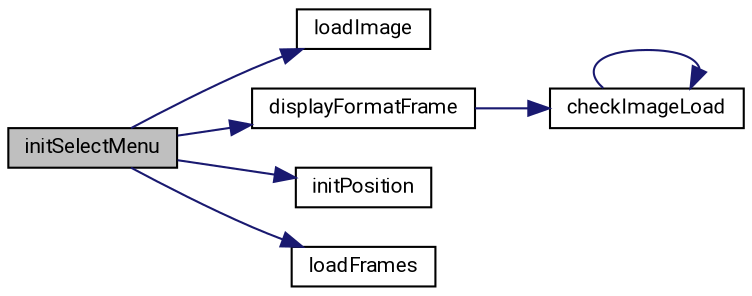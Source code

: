 digraph "initSelectMenu"
{
 // LATEX_PDF_SIZE
  edge [fontname="Roboto",fontsize="10",labelfontname="Roboto",labelfontsize="10"];
  node [fontname="Roboto",fontsize="10",shape=record];
  rankdir="LR";
  Node102 [label="initSelectMenu",height=0.2,width=0.4,color="black", fillcolor="grey75", style="filled", fontcolor="black",tooltip=" "];
  Node102 -> Node103 [color="midnightblue",fontsize="10",style="solid"];
  Node103 [label="loadImage",height=0.2,width=0.4,color="black", fillcolor="white", style="filled",URL="$SDL__Init_8c.html#a2ab4a75877abd9b57b1867af16899f30",tooltip=" "];
  Node102 -> Node104 [color="midnightblue",fontsize="10",style="solid"];
  Node104 [label="displayFormatFrame",height=0.2,width=0.4,color="black", fillcolor="white", style="filled",URL="$SDL__Init_8c.html#a9d15a4099a1c7eb98981e2f641be3411",tooltip=" "];
  Node104 -> Node105 [color="midnightblue",fontsize="10",style="solid"];
  Node105 [label="checkImageLoad",height=0.2,width=0.4,color="black", fillcolor="white", style="filled",URL="$SDL__Init_8c.html#a9c86961353b17cdaa6160b5e226e4de6",tooltip=" "];
  Node105 -> Node105 [color="midnightblue",fontsize="10",style="solid"];
  Node102 -> Node106 [color="midnightblue",fontsize="10",style="solid"];
  Node106 [label="initPosition",height=0.2,width=0.4,color="black", fillcolor="white", style="filled",URL="$SDL__Init_8c.html#aacba2767ef1793cfcf9d9cfba91a62e7",tooltip=" "];
  Node102 -> Node107 [color="midnightblue",fontsize="10",style="solid"];
  Node107 [label="loadFrames",height=0.2,width=0.4,color="black", fillcolor="white", style="filled",URL="$SDL__Init_8c.html#ab29215e3467fdc78a5b43cb5417fb9e9",tooltip=" "];
}
